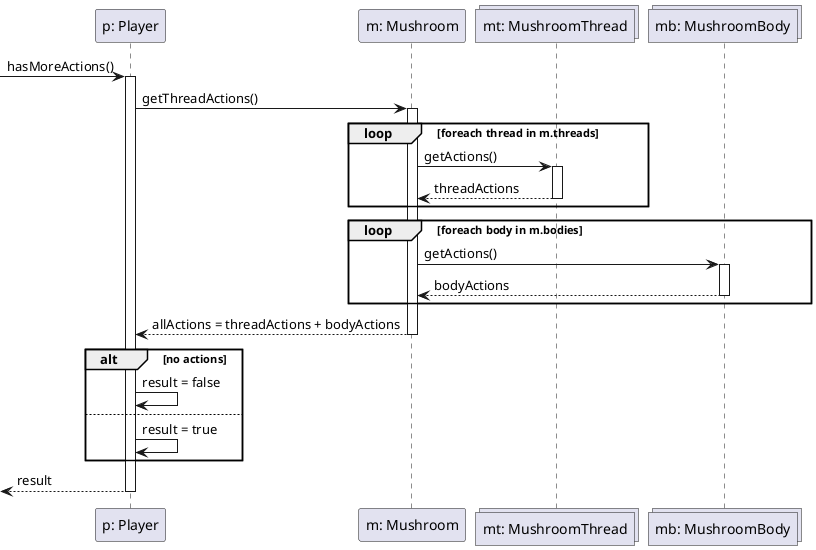 @startuml hasMoreActionsMycologist

participant "p: Player" as p
participant "m: Mushroom" as m
collections "mt: MushroomThread" as mt
collections "mb: MushroomBody" as mb

-> p : hasMoreActions()
activate p
    
p -> m : getThreadActions()
activate m

loop foreach thread in m.threads
    m -> mt : getActions()
    activate mt

    m <-- mt : threadActions
    deactivate mt
end

loop foreach body in m.bodies
    m -> mb : getActions()
    activate mb

    m <-- mb : bodyActions
    deactivate mb
end

p <-- m: allActions = threadActions + bodyActions
deactivate m

alt no actions
    p -> p : result = false
else
    p -> p : result = true
end

<-- p : result
deactivate p

@enduml